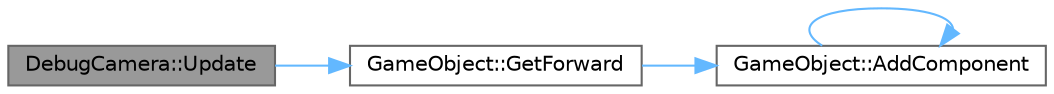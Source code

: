 digraph "DebugCamera::Update"
{
 // LATEX_PDF_SIZE
  bgcolor="transparent";
  edge [fontname=Helvetica,fontsize=10,labelfontname=Helvetica,labelfontsize=10];
  node [fontname=Helvetica,fontsize=10,shape=box,height=0.2,width=0.4];
  rankdir="LR";
  Node1 [id="Node000001",label="DebugCamera::Update",height=0.2,width=0.4,color="gray40", fillcolor="grey60", style="filled", fontcolor="black",tooltip="DebugCameraクラスの更新処理を行います。"];
  Node1 -> Node2 [id="edge1_Node000001_Node000002",color="steelblue1",style="solid",tooltip=" "];
  Node2 [id="Node000002",label="GameObject::GetForward",height=0.2,width=0.4,color="grey40", fillcolor="white", style="filled",URL="$class_game_object.html#ad53689a12682ef210b47aed77ea82309",tooltip="オブジェクトの前方ベクトルを取得します。"];
  Node2 -> Node3 [id="edge2_Node000002_Node000003",color="steelblue1",style="solid",tooltip=" "];
  Node3 [id="Node000003",label="GameObject::AddComponent",height=0.2,width=0.4,color="grey40", fillcolor="white", style="filled",URL="$class_game_object.html#a811dc08b79009b3af153721df972e761",tooltip="オブジェクトに新しいコンポーネントを追加します。"];
  Node3 -> Node3 [id="edge3_Node000003_Node000003",color="steelblue1",style="solid",tooltip=" "];
}
